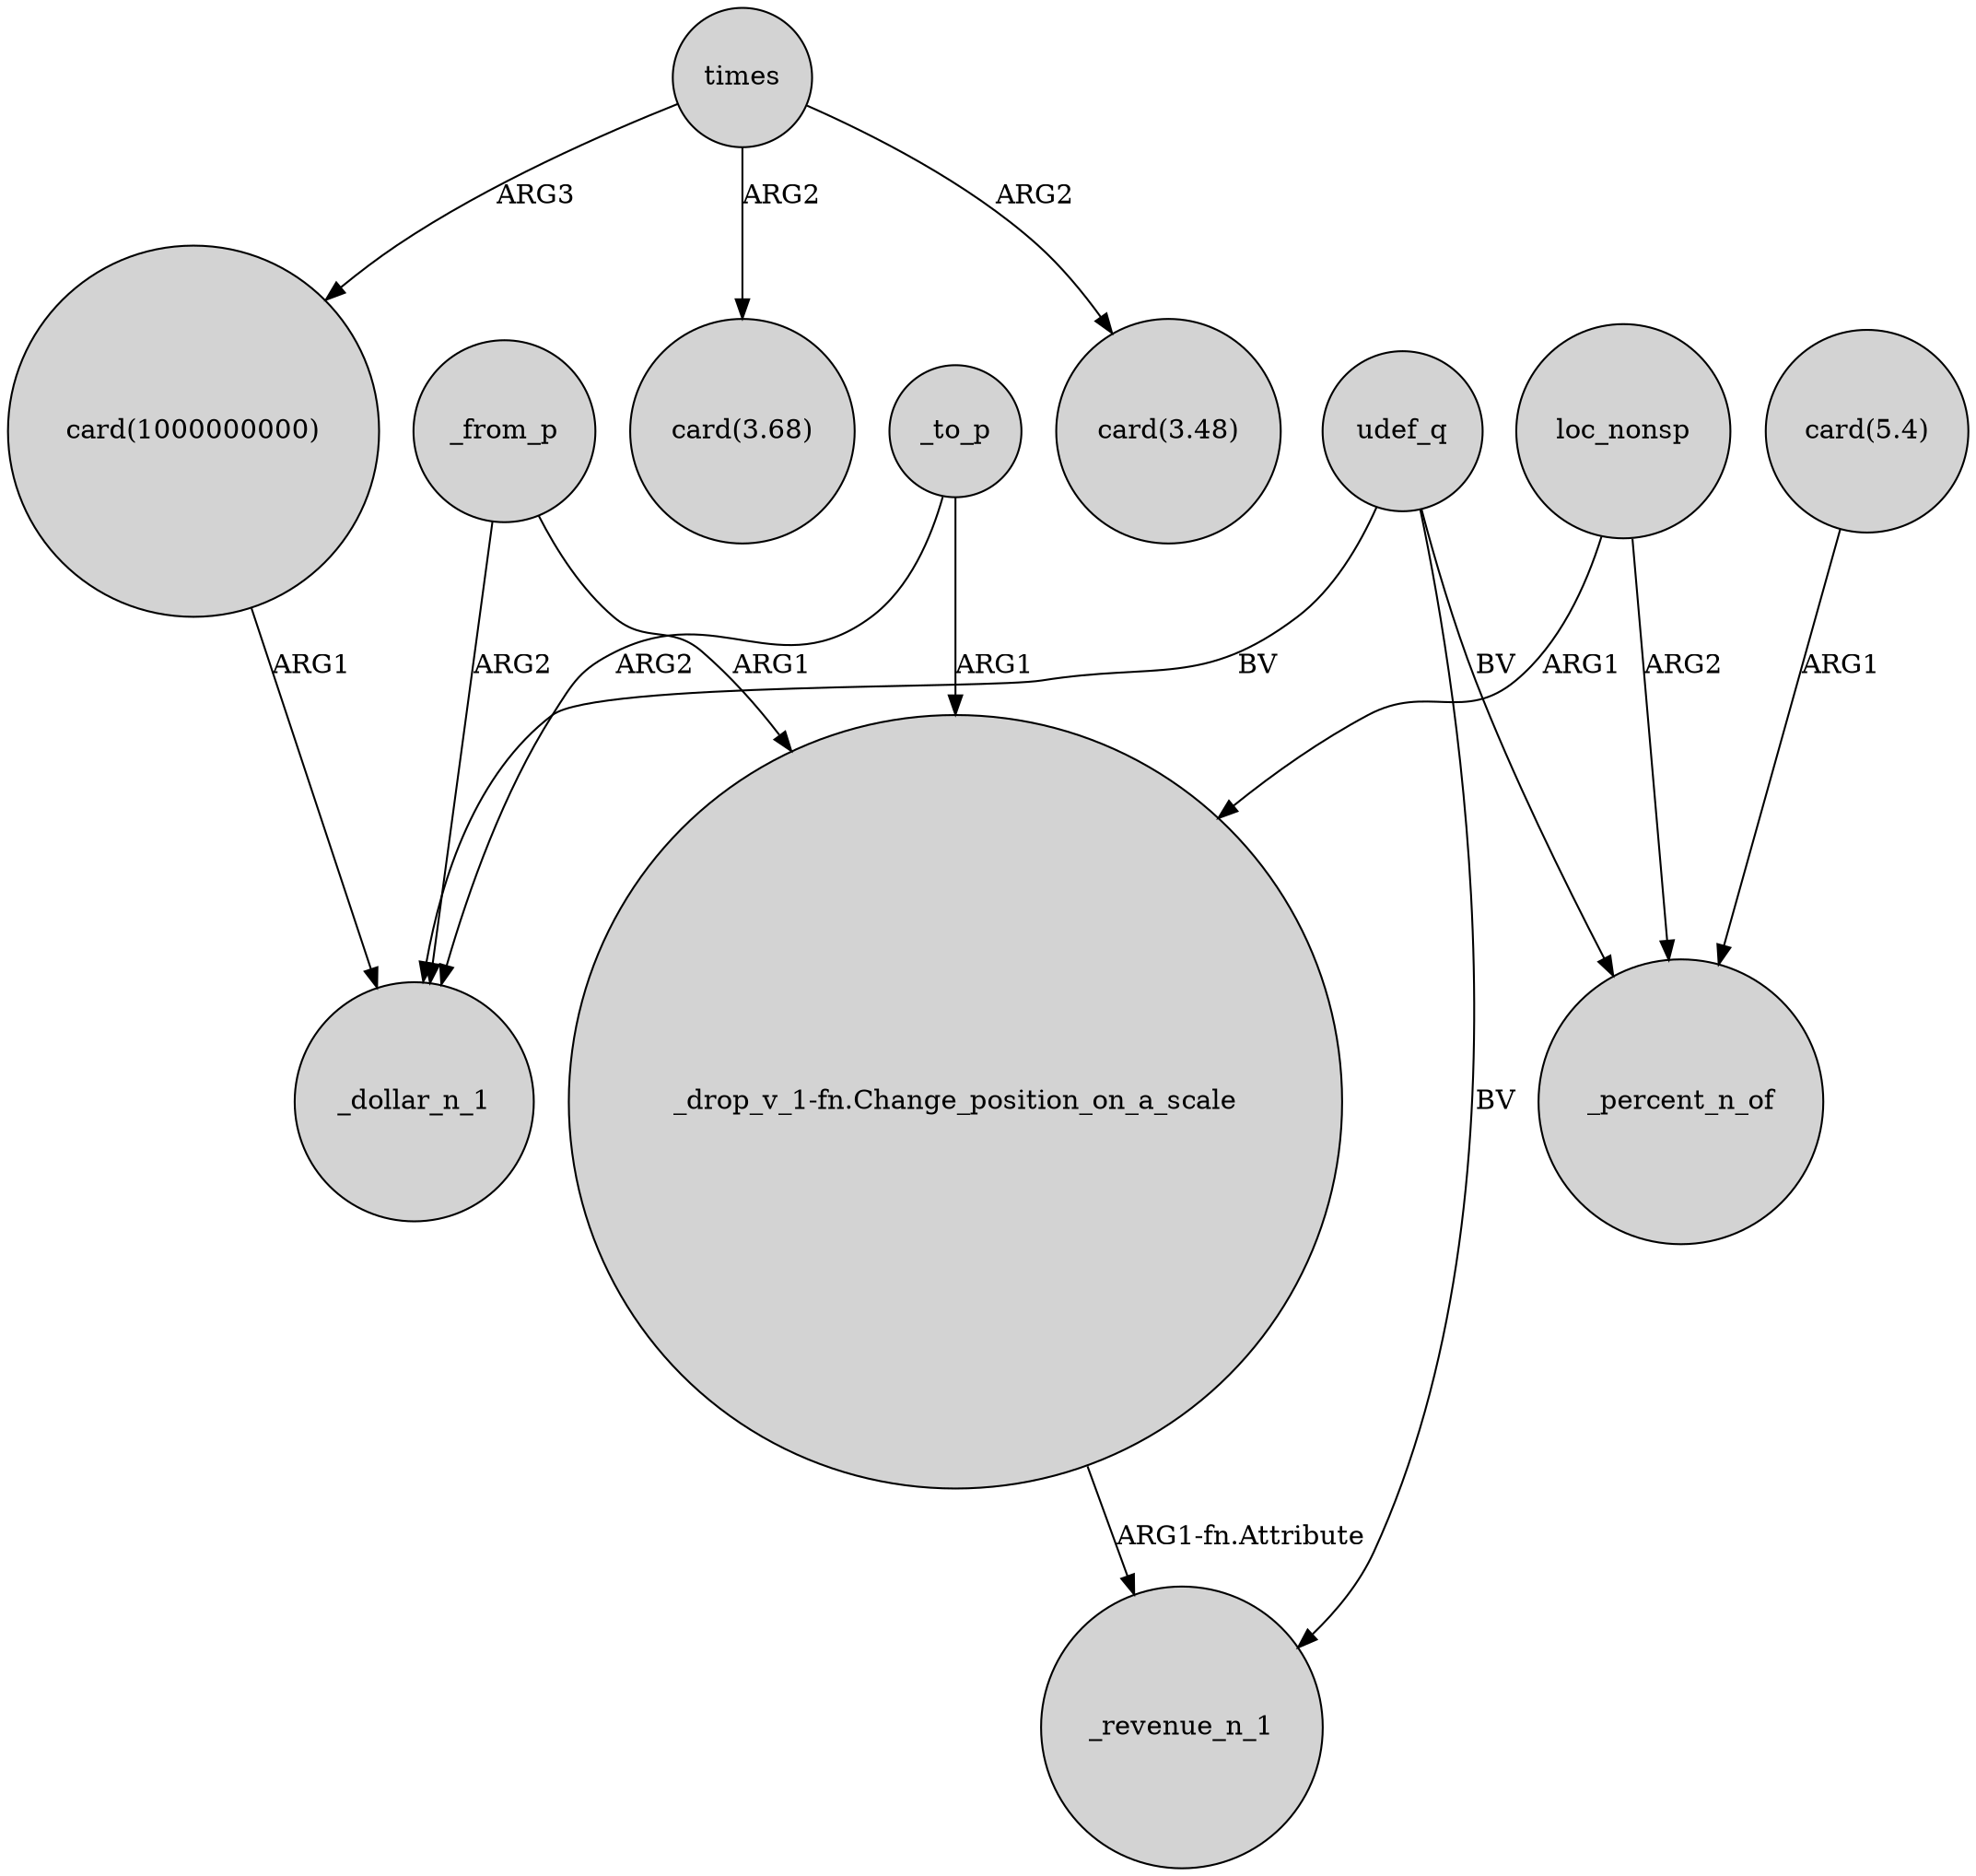 digraph {
	node [shape=circle style=filled]
	_from_p -> "_drop_v_1-fn.Change_position_on_a_scale" [label=ARG1]
	times -> "card(3.68)" [label=ARG2]
	"card(1000000000)" -> _dollar_n_1 [label=ARG1]
	udef_q -> _percent_n_of [label=BV]
	_to_p -> "_drop_v_1-fn.Change_position_on_a_scale" [label=ARG1]
	_to_p -> _dollar_n_1 [label=ARG2]
	times -> "card(1000000000)" [label=ARG3]
	udef_q -> _dollar_n_1 [label=BV]
	times -> "card(3.48)" [label=ARG2]
	udef_q -> _revenue_n_1 [label=BV]
	"_drop_v_1-fn.Change_position_on_a_scale" -> _revenue_n_1 [label="ARG1-fn.Attribute"]
	_from_p -> _dollar_n_1 [label=ARG2]
	loc_nonsp -> "_drop_v_1-fn.Change_position_on_a_scale" [label=ARG1]
	"card(5.4)" -> _percent_n_of [label=ARG1]
	loc_nonsp -> _percent_n_of [label=ARG2]
}
